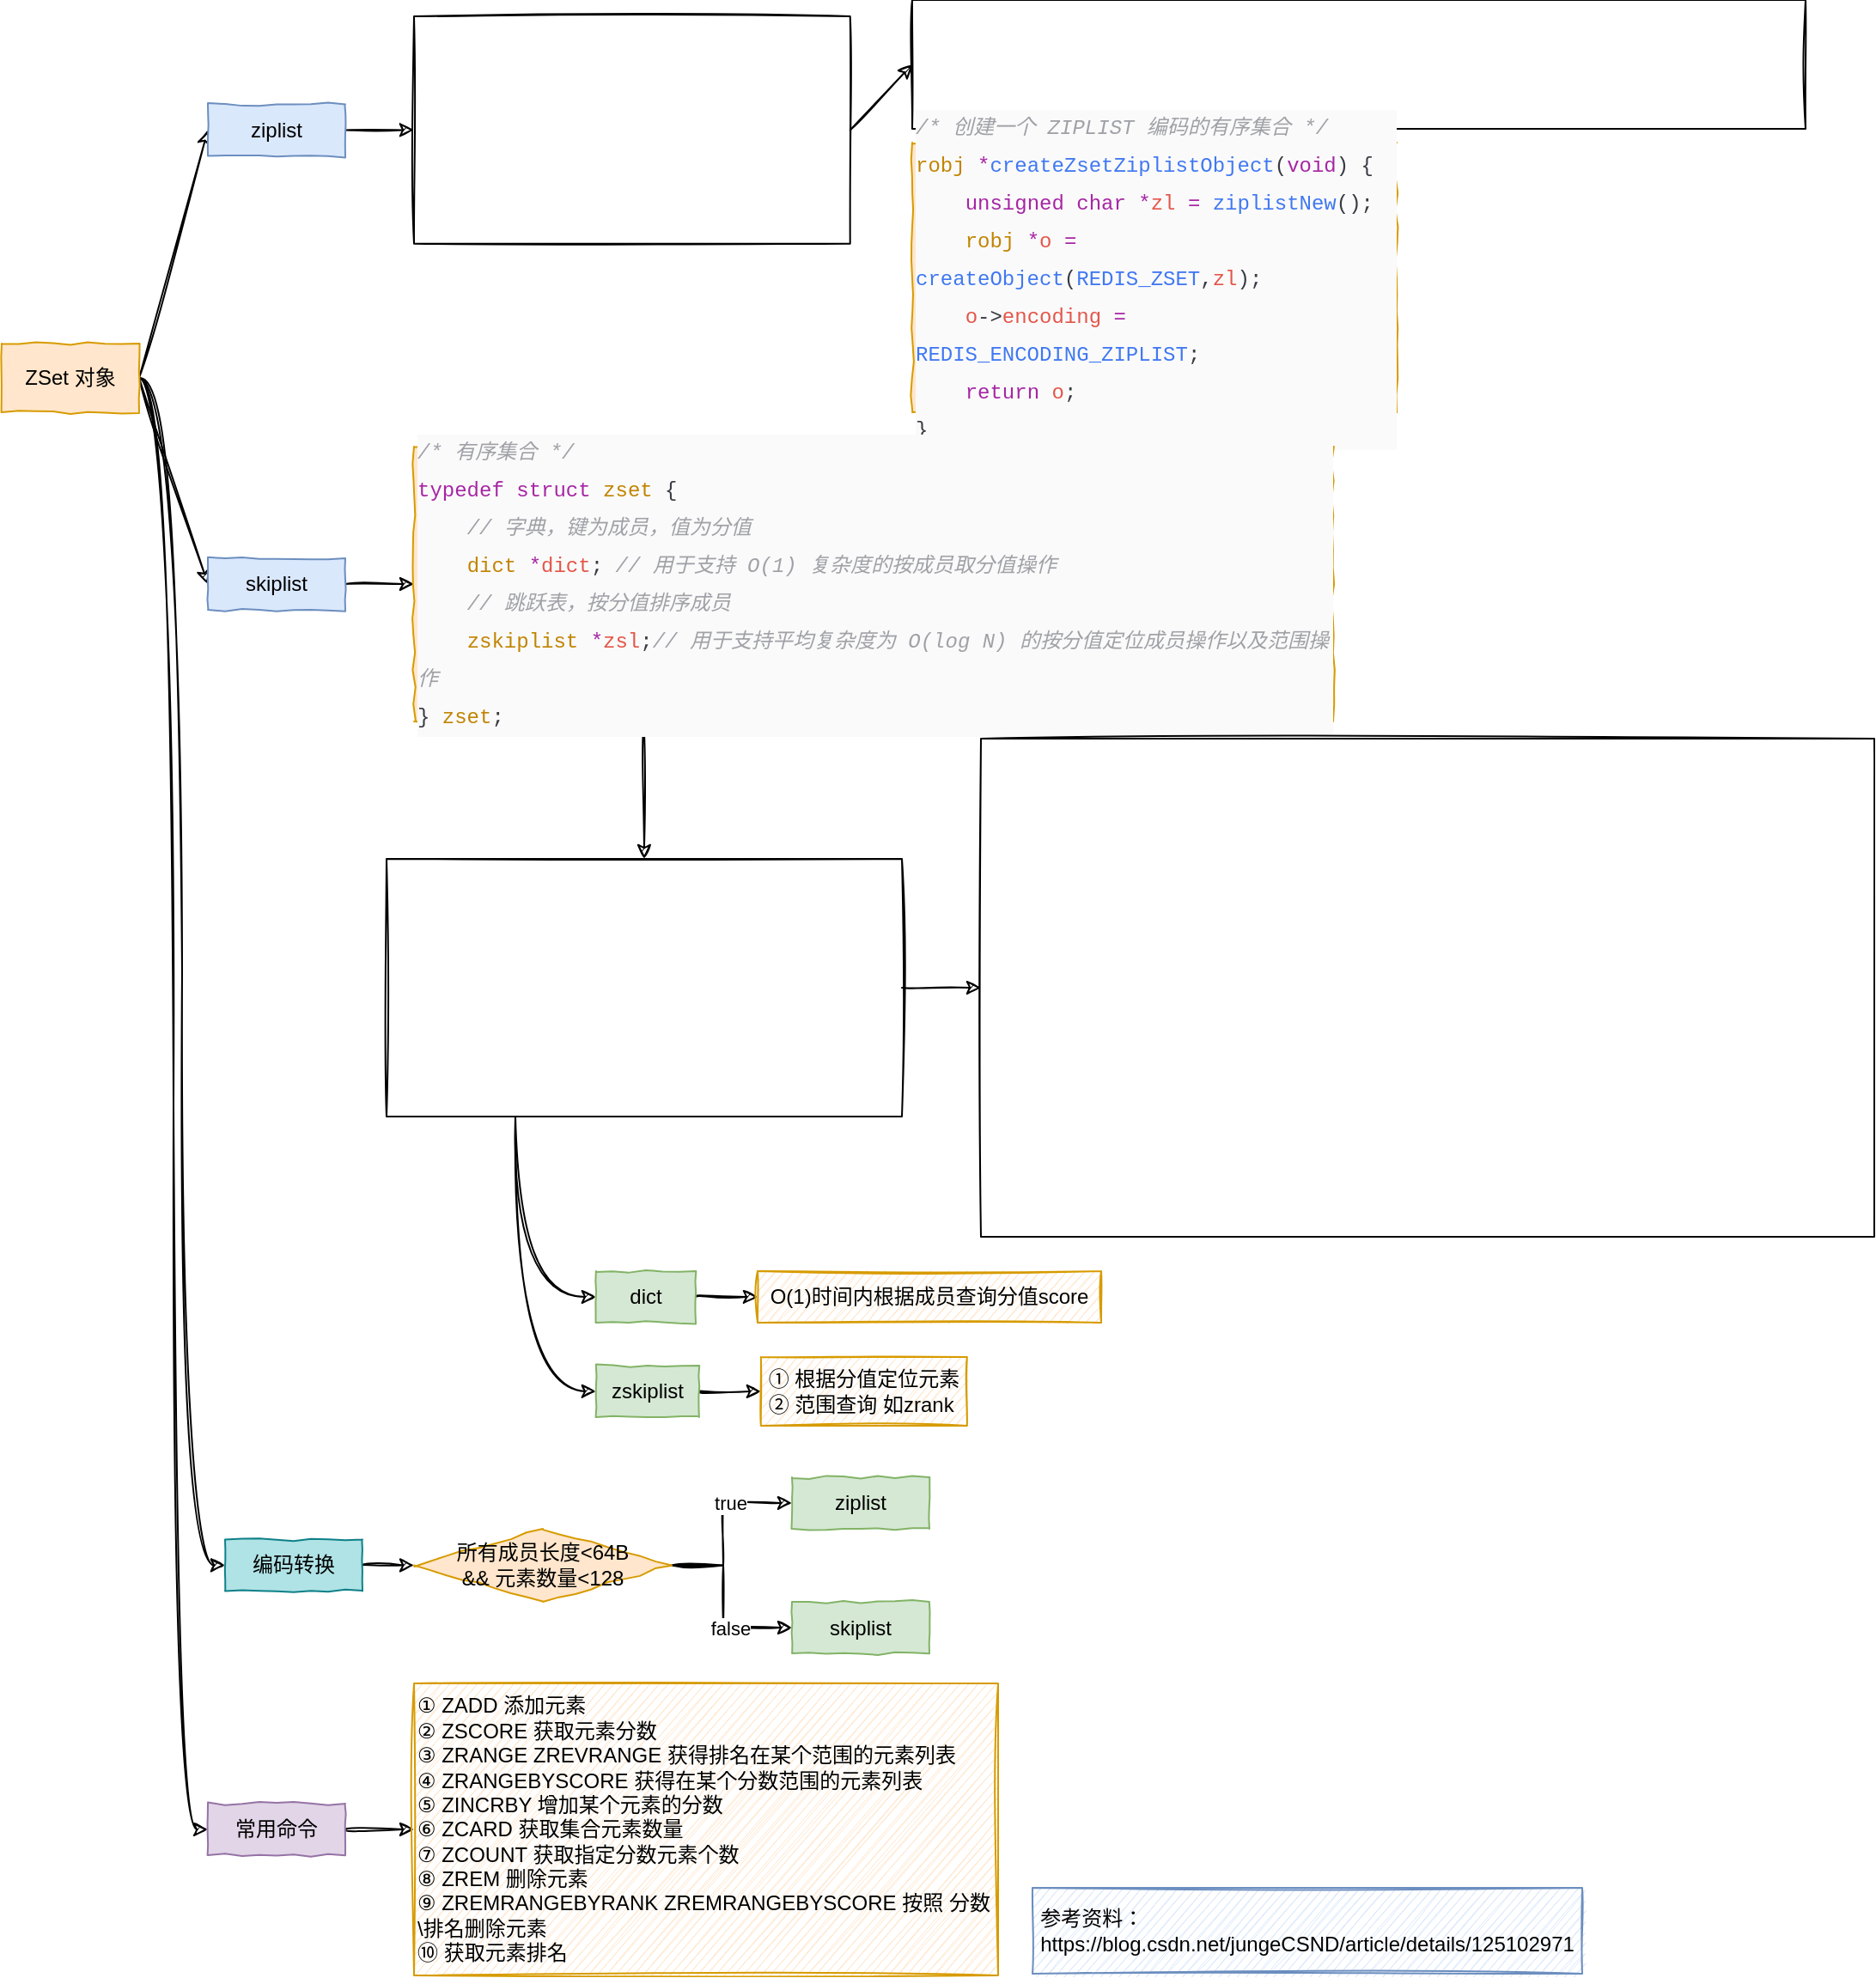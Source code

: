 <mxfile>
    <diagram id="0uJOHBPf2zR_5XkqILTd" name="第 1 页">
        <mxGraphModel dx="1161" dy="670" grid="1" gridSize="10" guides="1" tooltips="1" connect="1" arrows="1" fold="1" page="1" pageScale="1" pageWidth="827" pageHeight="1169" math="0" shadow="0">
            <root>
                <mxCell id="0"/>
                <mxCell id="1" parent="0"/>
                <mxCell id="5" style="edgeStyle=none;html=1;exitX=1;exitY=0.5;exitDx=0;exitDy=0;entryX=0;entryY=0.5;entryDx=0;entryDy=0;sketch=1;" edge="1" parent="1" source="2" target="4">
                    <mxGeometry relative="1" as="geometry"/>
                </mxCell>
                <mxCell id="6" style="edgeStyle=none;sketch=1;html=1;exitX=1;exitY=0.5;exitDx=0;exitDy=0;entryX=0;entryY=0.5;entryDx=0;entryDy=0;" edge="1" parent="1" source="2" target="3">
                    <mxGeometry relative="1" as="geometry"/>
                </mxCell>
                <mxCell id="35" style="edgeStyle=orthogonalEdgeStyle;curved=1;sketch=1;html=1;exitX=1;exitY=0.5;exitDx=0;exitDy=0;entryX=0;entryY=0.5;entryDx=0;entryDy=0;fontSize=12;" edge="1" parent="1" source="2" target="29">
                    <mxGeometry relative="1" as="geometry"/>
                </mxCell>
                <mxCell id="39" style="edgeStyle=orthogonalEdgeStyle;curved=1;sketch=1;html=1;exitX=1;exitY=0.5;exitDx=0;exitDy=0;entryX=0;entryY=0.5;entryDx=0;entryDy=0;fontSize=12;" edge="1" parent="1" source="2" target="36">
                    <mxGeometry relative="1" as="geometry"/>
                </mxCell>
                <mxCell id="2" value="ZSet 对象" style="rounded=0;whiteSpace=wrap;html=1;fillColor=#ffe6cc;strokeColor=#d79b00;comic=1;" vertex="1" parent="1">
                    <mxGeometry x="40" y="220" width="80" height="40" as="geometry"/>
                </mxCell>
                <mxCell id="8" style="edgeStyle=none;sketch=1;html=1;exitX=1;exitY=0.5;exitDx=0;exitDy=0;entryX=0;entryY=0.5;entryDx=0;entryDy=0;" edge="1" parent="1" source="3" target="7">
                    <mxGeometry relative="1" as="geometry"/>
                </mxCell>
                <mxCell id="3" value="ziplist" style="rounded=0;whiteSpace=wrap;html=1;fillColor=#dae8fc;strokeColor=#6c8ebf;comic=1;" vertex="1" parent="1">
                    <mxGeometry x="160" y="80.69" width="80" height="30" as="geometry"/>
                </mxCell>
                <mxCell id="14" style="edgeStyle=none;sketch=1;html=1;exitX=1;exitY=0.5;exitDx=0;exitDy=0;entryX=0;entryY=0.5;entryDx=0;entryDy=0;fontSize=12;" edge="1" parent="1" source="4" target="13">
                    <mxGeometry relative="1" as="geometry"/>
                </mxCell>
                <mxCell id="4" value="skiplist" style="rounded=0;whiteSpace=wrap;html=1;fillColor=#dae8fc;strokeColor=#6c8ebf;comic=1;" vertex="1" parent="1">
                    <mxGeometry x="160" y="345" width="80" height="30" as="geometry"/>
                </mxCell>
                <mxCell id="10" style="edgeStyle=none;sketch=1;html=1;exitX=1;exitY=0.5;exitDx=0;exitDy=0;fontSize=12;entryX=0;entryY=0.5;entryDx=0;entryDy=0;" edge="1" parent="1" source="7" target="11">
                    <mxGeometry relative="1" as="geometry">
                        <mxPoint x="570" y="120" as="targetPoint"/>
                    </mxGeometry>
                </mxCell>
                <mxCell id="7" value="" style="shape=image;imageAspect=0;aspect=fixed;verticalLabelPosition=bottom;verticalAlign=top;image=https://codereaper-image-bed.oss-cn-shenzhen.aliyuncs.com/img/image-20220912085552257.png;imageBorder=default;sketch=1;" vertex="1" parent="1">
                    <mxGeometry x="280" y="29.54" width="253.85" height="132.3" as="geometry"/>
                </mxCell>
                <mxCell id="11" value="" style="shape=image;imageAspect=0;aspect=fixed;verticalLabelPosition=bottom;verticalAlign=top;sketch=1;fontSize=12;image=https://codereaper-image-bed.oss-cn-shenzhen.aliyuncs.com/img/image-20220912085850474.png;imageBorder=default;" vertex="1" parent="1">
                    <mxGeometry x="570" y="20" width="520" height="75" as="geometry"/>
                </mxCell>
                <mxCell id="12" value="&lt;div style=&quot;color: rgb(56 , 58 , 66) ; background-color: rgb(250 , 250 , 250) ; font-family: &amp;#34;consolas&amp;#34; , &amp;#34;courier new&amp;#34; , monospace ; line-height: 22px&quot;&gt;&lt;div&gt;&lt;span style=&quot;color: #a0a1a7 ; font-style: italic&quot;&gt;/*&amp;nbsp;&lt;/span&gt;&lt;span style=&quot;color: rgb(160 , 161 , 167) ; font-style: italic&quot;&gt;创建一个 ZIPLIST 编码的有序集合&lt;/span&gt;&lt;span style=&quot;color: rgb(160 , 161 , 167) ; font-style: italic&quot;&gt;&amp;nbsp;&lt;/span&gt;&lt;span style=&quot;color: rgb(160 , 161 , 167) ; font-style: italic&quot;&gt;*/&lt;/span&gt;&lt;/div&gt;&lt;div&gt;&lt;span style=&quot;color: #c18401&quot;&gt;robj&lt;/span&gt; &lt;span style=&quot;color: #a626a4&quot;&gt;*&lt;/span&gt;&lt;span style=&quot;color: #4078f2&quot;&gt;createZsetZiplistObject&lt;/span&gt;(&lt;span style=&quot;color: #a626a4&quot;&gt;void&lt;/span&gt;) {&lt;/div&gt;&lt;div&gt;&amp;nbsp; &amp;nbsp; &lt;span style=&quot;color: #a626a4&quot;&gt;unsigned&lt;/span&gt; &lt;span style=&quot;color: #a626a4&quot;&gt;char&lt;/span&gt; &lt;span style=&quot;color: #a626a4&quot;&gt;*&lt;/span&gt;&lt;span style=&quot;color: #e45649&quot;&gt;zl&lt;/span&gt; &lt;span style=&quot;color: #a626a4&quot;&gt;=&lt;/span&gt; &lt;span style=&quot;color: #4078f2&quot;&gt;ziplistNew&lt;/span&gt;();&lt;/div&gt;&lt;div&gt;&amp;nbsp; &amp;nbsp; &lt;span style=&quot;color: #c18401&quot;&gt;robj&lt;/span&gt; &lt;span style=&quot;color: #a626a4&quot;&gt;*&lt;/span&gt;&lt;span style=&quot;color: #e45649&quot;&gt;o&lt;/span&gt; &lt;span style=&quot;color: #a626a4&quot;&gt;=&lt;/span&gt; &lt;span style=&quot;color: #4078f2&quot;&gt;createObject&lt;/span&gt;(&lt;span style=&quot;color: #4078f2&quot;&gt;REDIS_ZSET&lt;/span&gt;,&lt;span style=&quot;color: #e45649&quot;&gt;zl&lt;/span&gt;);&lt;/div&gt;&lt;div&gt;&amp;nbsp; &amp;nbsp; &lt;span style=&quot;color: #e45649&quot;&gt;o&lt;/span&gt;-&amp;gt;&lt;span style=&quot;color: #e45649&quot;&gt;encoding&lt;/span&gt; &lt;span style=&quot;color: #a626a4&quot;&gt;=&lt;/span&gt; &lt;span style=&quot;color: #4078f2&quot;&gt;REDIS_ENCODING_ZIPLIST&lt;/span&gt;;&lt;/div&gt;&lt;div&gt;&amp;nbsp; &amp;nbsp; &lt;span style=&quot;color: #a626a4&quot;&gt;return&lt;/span&gt; &lt;span style=&quot;color: #e45649&quot;&gt;o&lt;/span&gt;;&lt;/div&gt;&lt;div&gt;}&lt;/div&gt;&lt;/div&gt;" style="rounded=0;whiteSpace=wrap;html=1;fillColor=#ffe6cc;strokeColor=#d79b00;comic=1;align=left;" vertex="1" parent="1">
                    <mxGeometry x="570" y="103" width="282" height="157" as="geometry"/>
                </mxCell>
                <mxCell id="16" style="edgeStyle=none;sketch=1;html=1;exitX=0.25;exitY=1;exitDx=0;exitDy=0;entryX=0.5;entryY=0;entryDx=0;entryDy=0;fontSize=12;" edge="1" parent="1" source="13" target="17">
                    <mxGeometry relative="1" as="geometry">
                        <mxPoint x="547.5" y="470" as="targetPoint"/>
                    </mxGeometry>
                </mxCell>
                <mxCell id="13" value="&lt;div style=&quot;color: rgb(56 , 58 , 66) ; background-color: rgb(250 , 250 , 250) ; font-family: &amp;#34;consolas&amp;#34; , &amp;#34;courier new&amp;#34; , monospace ; line-height: 22px&quot;&gt;&lt;div&gt;&lt;span style=&quot;color: #a0a1a7 ; font-style: italic&quot;&gt;/*&amp;nbsp;&lt;/span&gt;&lt;span style=&quot;color: rgb(160 , 161 , 167) ; font-style: italic&quot;&gt;有序集合&lt;/span&gt;&lt;span style=&quot;color: rgb(160 , 161 , 167) ; font-style: italic&quot;&gt;&amp;nbsp;&lt;/span&gt;&lt;span style=&quot;color: rgb(160 , 161 , 167) ; font-style: italic&quot;&gt;*/&lt;/span&gt;&lt;/div&gt;&lt;div&gt;&lt;span style=&quot;color: #a626a4&quot;&gt;typedef&lt;/span&gt; &lt;span style=&quot;color: #a626a4&quot;&gt;struct&lt;/span&gt; &lt;span style=&quot;color: #c18401&quot;&gt;zset&lt;/span&gt; {&lt;/div&gt;&lt;div&gt;&amp;nbsp; &amp;nbsp; &lt;span style=&quot;color: #a0a1a7 ; font-style: italic&quot;&gt;// 字典，键为成员，值为分值&lt;/span&gt;&lt;/div&gt;&lt;div&gt;&amp;nbsp; &amp;nbsp; &lt;span style=&quot;color: #c18401&quot;&gt;dict&lt;/span&gt; &lt;span style=&quot;color: #a626a4&quot;&gt;*&lt;/span&gt;&lt;span style=&quot;color: #e45649&quot;&gt;dict&lt;/span&gt;;&amp;nbsp;&lt;span style=&quot;color: rgb(160 , 161 , 167) ; font-style: italic&quot;&gt;// 用于支持 O(1) 复杂度的按成员取分值操作&amp;nbsp;&lt;/span&gt;&lt;/div&gt;&lt;div&gt;&amp;nbsp; &amp;nbsp;&amp;nbsp;&lt;span style=&quot;color: #a0a1a7 ; font-style: italic&quot;&gt;// 跳跃表，按分值排序成员&lt;/span&gt;&lt;/div&gt;&lt;div&gt;&amp;nbsp; &amp;nbsp; &lt;span style=&quot;color: #c18401&quot;&gt;zskiplist&lt;/span&gt; &lt;span style=&quot;color: #a626a4&quot;&gt;*&lt;/span&gt;&lt;span style=&quot;color: #e45649&quot;&gt;zsl&lt;/span&gt;;&lt;span style=&quot;color: rgb(160 , 161 , 167) ; font-style: italic&quot;&gt;// 用于支持平均复杂度为 O(log N) 的按分值定位成员操作&lt;/span&gt;&lt;span style=&quot;color: rgb(160 , 161 , 167) ; font-style: italic&quot;&gt;以及范围操作&amp;nbsp;&lt;/span&gt;&lt;/div&gt;&lt;div&gt;} &lt;span style=&quot;color: #c18401&quot;&gt;zset&lt;/span&gt;;&lt;/div&gt;&lt;/div&gt;" style="rounded=0;whiteSpace=wrap;html=1;fillColor=#ffe6cc;strokeColor=#d79b00;comic=1;align=left;" vertex="1" parent="1">
                    <mxGeometry x="280" y="280" width="535" height="160" as="geometry"/>
                </mxCell>
                <mxCell id="19" style="edgeStyle=none;sketch=1;html=1;exitX=1;exitY=0.5;exitDx=0;exitDy=0;entryX=0;entryY=0.5;entryDx=0;entryDy=0;fontSize=12;" edge="1" parent="1" source="17" target="18">
                    <mxGeometry relative="1" as="geometry"/>
                </mxCell>
                <mxCell id="21" style="edgeStyle=orthogonalEdgeStyle;sketch=1;html=1;exitX=0.25;exitY=1;exitDx=0;exitDy=0;entryX=0;entryY=0.5;entryDx=0;entryDy=0;fontSize=12;curved=1;" edge="1" parent="1" source="17" target="20">
                    <mxGeometry relative="1" as="geometry">
                        <Array as="points">
                            <mxPoint x="339" y="775"/>
                        </Array>
                    </mxGeometry>
                </mxCell>
                <mxCell id="23" style="edgeStyle=orthogonalEdgeStyle;curved=1;sketch=1;html=1;exitX=0.25;exitY=1;exitDx=0;exitDy=0;entryX=0;entryY=0.5;entryDx=0;entryDy=0;fontSize=12;" edge="1" parent="1" source="17" target="22">
                    <mxGeometry relative="1" as="geometry">
                        <Array as="points">
                            <mxPoint x="339" y="830"/>
                        </Array>
                    </mxGeometry>
                </mxCell>
                <mxCell id="17" value="" style="shape=image;imageAspect=0;aspect=fixed;verticalLabelPosition=bottom;verticalAlign=top;sketch=1;fontSize=12;image=https://codereaper-image-bed.oss-cn-shenzhen.aliyuncs.com/img/image-20220912092647156.png;imageBorder=default;" vertex="1" parent="1">
                    <mxGeometry x="264" y="520" width="300" height="150" as="geometry"/>
                </mxCell>
                <mxCell id="18" value="" style="shape=image;imageAspect=0;aspect=fixed;verticalLabelPosition=bottom;verticalAlign=top;sketch=1;fontSize=12;image=https://codereaper-image-bed.oss-cn-shenzhen.aliyuncs.com/img/image-20220912092600685.png;imageBorder=default;" vertex="1" parent="1">
                    <mxGeometry x="610" y="450" width="520" height="290" as="geometry"/>
                </mxCell>
                <mxCell id="25" style="edgeStyle=orthogonalEdgeStyle;curved=1;sketch=1;html=1;exitX=1;exitY=0.5;exitDx=0;exitDy=0;entryX=0;entryY=0.5;entryDx=0;entryDy=0;fontSize=12;" edge="1" parent="1" source="20" target="24">
                    <mxGeometry relative="1" as="geometry"/>
                </mxCell>
                <mxCell id="20" value="dict" style="rounded=0;whiteSpace=wrap;html=1;fillColor=#d5e8d4;strokeColor=#82b366;comic=1;" vertex="1" parent="1">
                    <mxGeometry x="385.92" y="760" width="58.08" height="30" as="geometry"/>
                </mxCell>
                <mxCell id="27" style="edgeStyle=orthogonalEdgeStyle;curved=1;sketch=1;html=1;exitX=1;exitY=0.5;exitDx=0;exitDy=0;entryX=0;entryY=0.5;entryDx=0;entryDy=0;fontSize=12;" edge="1" parent="1" source="22" target="26">
                    <mxGeometry relative="1" as="geometry"/>
                </mxCell>
                <mxCell id="22" value="zskiplist" style="rounded=0;whiteSpace=wrap;html=1;fillColor=#d5e8d4;strokeColor=#82b366;comic=1;" vertex="1" parent="1">
                    <mxGeometry x="385.92" y="815" width="60" height="30" as="geometry"/>
                </mxCell>
                <mxCell id="24" value="O(1)时间内根据成员查询分值score" style="rounded=0;whiteSpace=wrap;html=1;fillColor=#ffe6cc;strokeColor=#d79b00;comic=1;sketch=1;" vertex="1" parent="1">
                    <mxGeometry x="480" y="760" width="200" height="30" as="geometry"/>
                </mxCell>
                <mxCell id="26" value="&lt;div style=&quot;text-align: left&quot;&gt;&lt;span&gt;① 根据分值定位元素&lt;/span&gt;&lt;/div&gt;&lt;div style=&quot;text-align: left&quot;&gt;&lt;span&gt;② 范围查询 如zrank&lt;/span&gt;&lt;/div&gt;" style="rounded=0;whiteSpace=wrap;html=1;fillColor=#ffe6cc;strokeColor=#d79b00;comic=1;sketch=1;" vertex="1" parent="1">
                    <mxGeometry x="481.92" y="810" width="120" height="40" as="geometry"/>
                </mxCell>
                <mxCell id="28" style="edgeStyle=orthogonalEdgeStyle;curved=1;sketch=1;html=1;exitX=1;exitY=0.5;exitDx=0;exitDy=0;entryX=0;entryY=0.5;entryDx=0;entryDy=0;" edge="1" parent="1" source="29" target="32">
                    <mxGeometry relative="1" as="geometry"/>
                </mxCell>
                <mxCell id="29" value="编码转换" style="rounded=0;whiteSpace=wrap;html=1;fillColor=#b0e3e6;strokeColor=#0e8088;comic=1;" vertex="1" parent="1">
                    <mxGeometry x="170" y="916.25" width="80" height="30" as="geometry"/>
                </mxCell>
                <mxCell id="30" value="true" style="edgeStyle=orthogonalEdgeStyle;sketch=1;html=1;exitX=1;exitY=0.5;exitDx=0;exitDy=0;entryX=0;entryY=0.5;entryDx=0;entryDy=0;rounded=0;" edge="1" parent="1" source="32" target="33">
                    <mxGeometry x="0.317" relative="1" as="geometry">
                        <Array as="points">
                            <mxPoint x="460" y="931.12"/>
                            <mxPoint x="460" y="894.12"/>
                        </Array>
                        <mxPoint as="offset"/>
                    </mxGeometry>
                </mxCell>
                <mxCell id="31" value="false" style="edgeStyle=orthogonalEdgeStyle;rounded=0;sketch=1;html=1;exitX=1;exitY=0.5;exitDx=0;exitDy=0;entryX=0;entryY=0.5;entryDx=0;entryDy=0;" edge="1" parent="1" source="32" target="34">
                    <mxGeometry x="0.317" relative="1" as="geometry">
                        <Array as="points">
                            <mxPoint x="460" y="931.12"/>
                            <mxPoint x="460" y="968.12"/>
                        </Array>
                        <mxPoint as="offset"/>
                    </mxGeometry>
                </mxCell>
                <mxCell id="32" value="所有成员长度&amp;lt;64B&lt;br&gt;&amp;amp;&amp;amp; 元素数量&amp;lt;128" style="rhombus;whiteSpace=wrap;html=1;sketch=0;fillColor=#ffe6cc;strokeColor=#d79b00;comic=1;" vertex="1" parent="1">
                    <mxGeometry x="280" y="910" width="150" height="42.5" as="geometry"/>
                </mxCell>
                <mxCell id="33" value="ziplist" style="rounded=0;whiteSpace=wrap;html=1;fillColor=#d5e8d4;strokeColor=#82b366;comic=1;" vertex="1" parent="1">
                    <mxGeometry x="500" y="880" width="80" height="30" as="geometry"/>
                </mxCell>
                <mxCell id="34" value="skiplist" style="rounded=0;whiteSpace=wrap;html=1;fillColor=#d5e8d4;strokeColor=#82b366;comic=1;" vertex="1" parent="1">
                    <mxGeometry x="500" y="952.5" width="80" height="30" as="geometry"/>
                </mxCell>
                <mxCell id="38" style="edgeStyle=orthogonalEdgeStyle;curved=1;sketch=1;html=1;exitX=1;exitY=0.5;exitDx=0;exitDy=0;entryX=0;entryY=0.5;entryDx=0;entryDy=0;fontSize=12;" edge="1" parent="1" source="36" target="37">
                    <mxGeometry relative="1" as="geometry"/>
                </mxCell>
                <mxCell id="36" value="常用命令" style="rounded=0;whiteSpace=wrap;html=1;fillColor=#e1d5e7;strokeColor=#9673a6;comic=1;" vertex="1" parent="1">
                    <mxGeometry x="160" y="1070" width="80" height="30" as="geometry"/>
                </mxCell>
                <mxCell id="37" value="① ZADD 添加元素&lt;br&gt;②&amp;nbsp;ZSCORE 获取元素分数&lt;br&gt;③&amp;nbsp;ZRANGE ZREVRANGE 获得排名在某个范围的元素列表&lt;br&gt;④&amp;nbsp;ZRANGEBYSCORE 获得在某个分数范围的元素列表&lt;br&gt;⑤ ZINCRBY 增加某个元素的分数&lt;br&gt;⑥ ZCARD 获取集合元素数量&lt;br&gt;⑦ ZCOUNT 获取指定分数元素个数&lt;br&gt;⑧ ZREM 删除元素&lt;br&gt;⑨&amp;nbsp;ZREMRANGEBYRANK ZREMRANGEBYSCORE 按照 分数\排名删除元素&lt;br&gt;⑩&amp;nbsp;获取元素排名&lt;br&gt;" style="rounded=0;whiteSpace=wrap;html=1;fillColor=#ffe6cc;strokeColor=#d79b00;comic=1;align=left;sketch=1;" vertex="1" parent="1">
                    <mxGeometry x="280" y="1000" width="340" height="170" as="geometry"/>
                </mxCell>
                <mxCell id="40" value="&lt;div style=&quot;text-align: left&quot;&gt;参考资料：&lt;/div&gt;&lt;div style=&quot;text-align: left&quot;&gt;https://blog.csdn.net/jungeCSND/article/details/125102971&lt;br&gt;&lt;/div&gt;" style="rounded=0;whiteSpace=wrap;html=1;fillColor=#dae8fc;strokeColor=#6c8ebf;comic=1;sketch=1;" vertex="1" parent="1">
                    <mxGeometry x="640" y="1119" width="320" height="50" as="geometry"/>
                </mxCell>
            </root>
        </mxGraphModel>
    </diagram>
</mxfile>